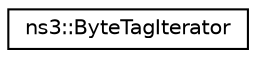 digraph "Graphical Class Hierarchy"
{
 // LATEX_PDF_SIZE
  edge [fontname="Helvetica",fontsize="10",labelfontname="Helvetica",labelfontsize="10"];
  node [fontname="Helvetica",fontsize="10",shape=record];
  rankdir="LR";
  Node0 [label="ns3::ByteTagIterator",height=0.2,width=0.4,color="black", fillcolor="white", style="filled",URL="$classns3_1_1_byte_tag_iterator.html",tooltip="Iterator over the set of byte tags in a packet."];
}
